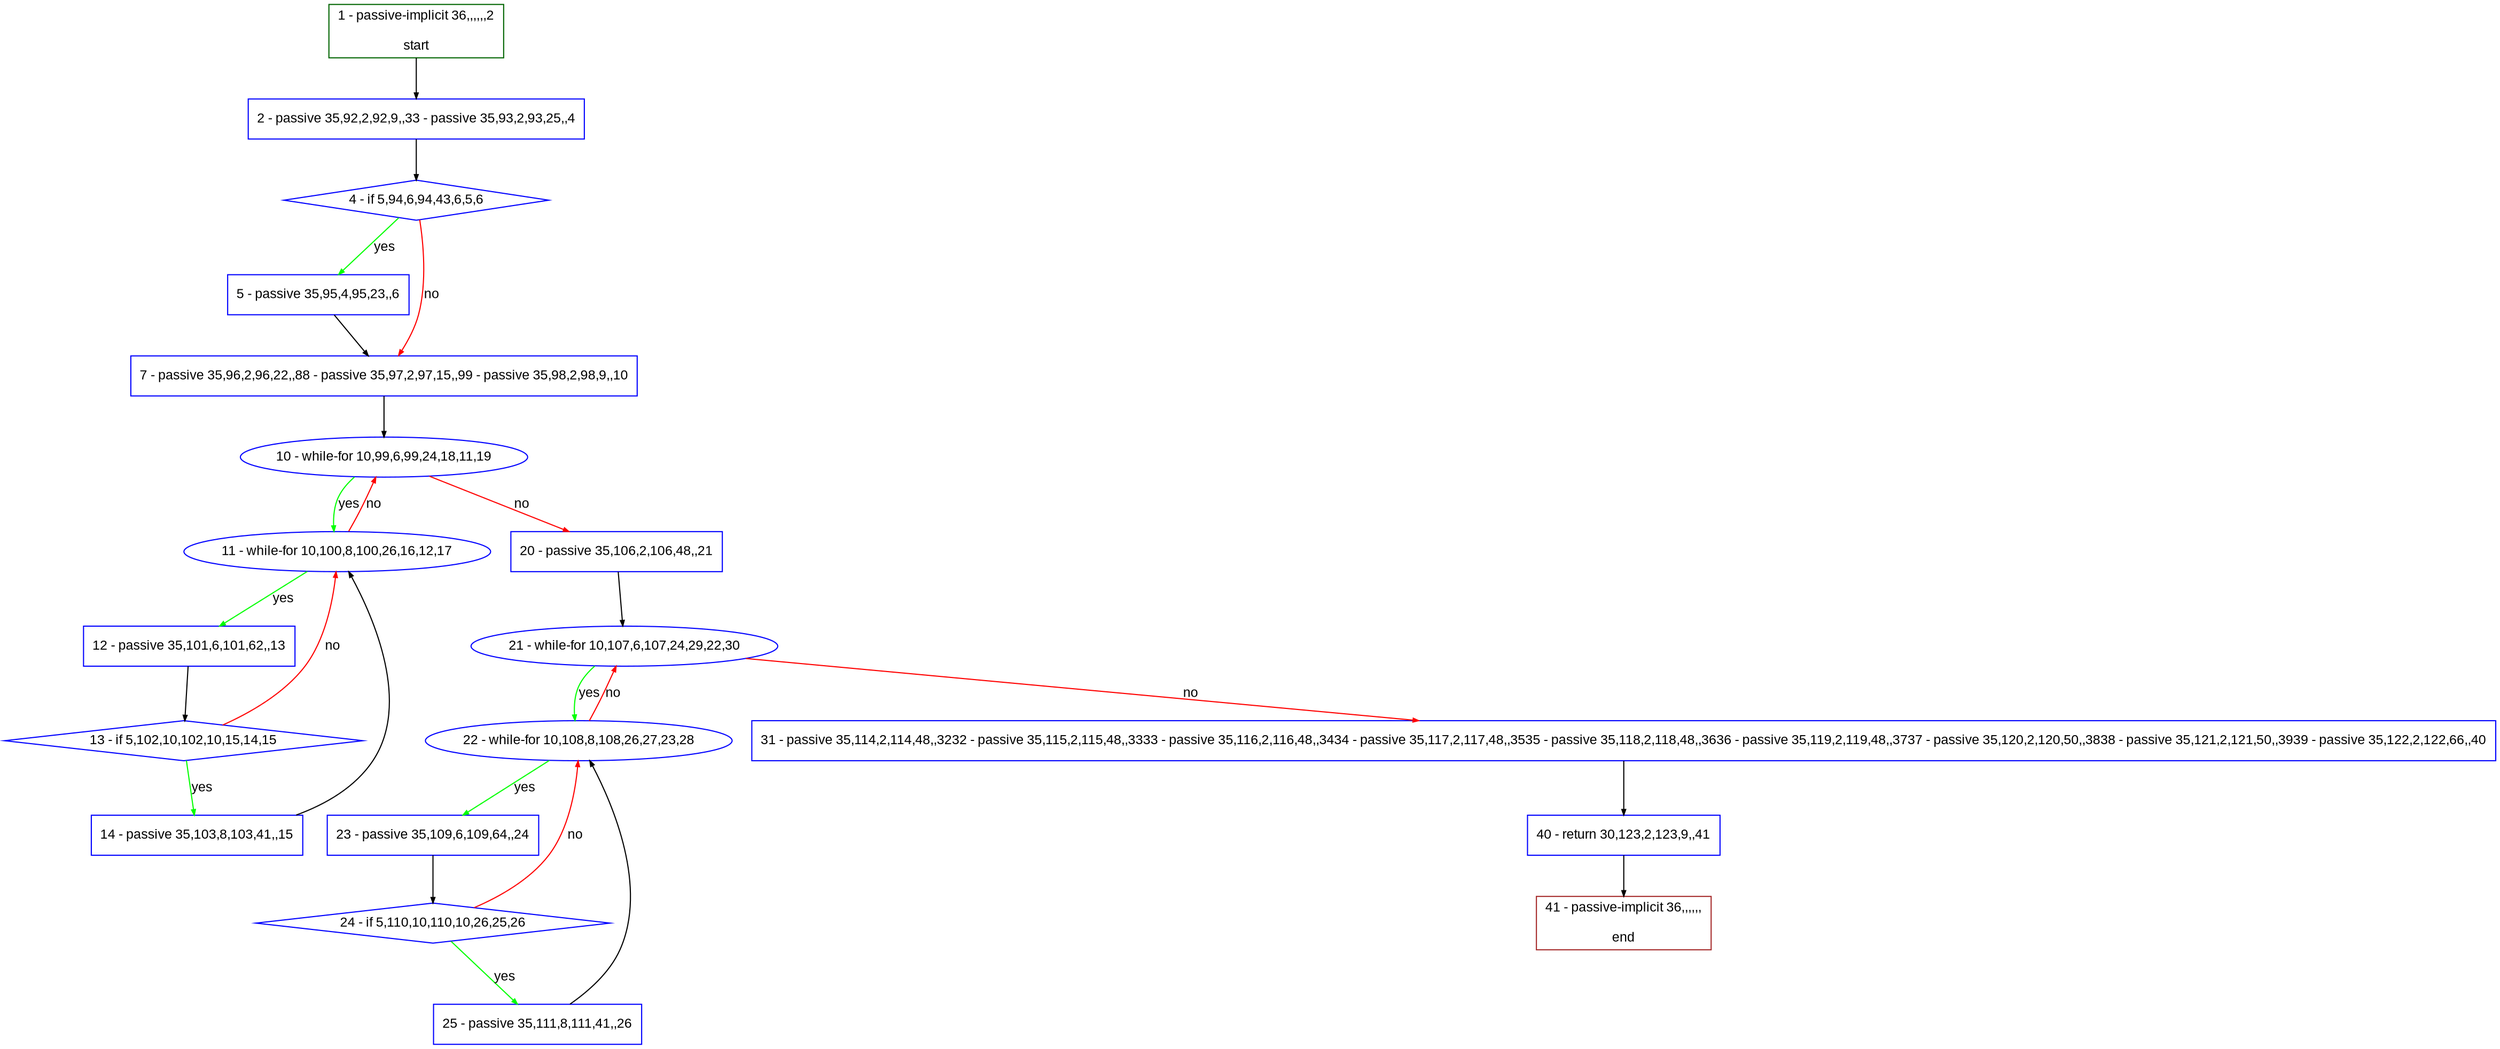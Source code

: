 digraph "" {
  graph [pack="true", label="", fontsize="12", packmode="clust", fontname="Arial", fillcolor="#FFFFCC", bgcolor="white", style="rounded,filled", compound="true"];
  node [node_initialized="no", label="", color="grey", fontsize="12", fillcolor="white", fontname="Arial", style="filled", shape="rectangle", compound="true", fixedsize="false"];
  edge [fontcolor="black", arrowhead="normal", arrowtail="none", arrowsize="0.5", ltail="", label="", color="black", fontsize="12", lhead="", fontname="Arial", dir="forward", compound="true"];
  __N1 [label="2 - passive 35,92,2,92,9,,33 - passive 35,93,2,93,25,,4", color="#0000ff", fillcolor="#ffffff", style="filled", shape="box"];
  __N2 [label="1 - passive-implicit 36,,,,,,2\n\nstart", color="#006400", fillcolor="#ffffff", style="filled", shape="box"];
  __N3 [label="4 - if 5,94,6,94,43,6,5,6", color="#0000ff", fillcolor="#ffffff", style="filled", shape="diamond"];
  __N4 [label="5 - passive 35,95,4,95,23,,6", color="#0000ff", fillcolor="#ffffff", style="filled", shape="box"];
  __N5 [label="7 - passive 35,96,2,96,22,,88 - passive 35,97,2,97,15,,99 - passive 35,98,2,98,9,,10", color="#0000ff", fillcolor="#ffffff", style="filled", shape="box"];
  __N6 [label="10 - while-for 10,99,6,99,24,18,11,19", color="#0000ff", fillcolor="#ffffff", style="filled", shape="oval"];
  __N7 [label="11 - while-for 10,100,8,100,26,16,12,17", color="#0000ff", fillcolor="#ffffff", style="filled", shape="oval"];
  __N8 [label="20 - passive 35,106,2,106,48,,21", color="#0000ff", fillcolor="#ffffff", style="filled", shape="box"];
  __N9 [label="12 - passive 35,101,6,101,62,,13", color="#0000ff", fillcolor="#ffffff", style="filled", shape="box"];
  __N10 [label="13 - if 5,102,10,102,10,15,14,15", color="#0000ff", fillcolor="#ffffff", style="filled", shape="diamond"];
  __N11 [label="14 - passive 35,103,8,103,41,,15", color="#0000ff", fillcolor="#ffffff", style="filled", shape="box"];
  __N12 [label="21 - while-for 10,107,6,107,24,29,22,30", color="#0000ff", fillcolor="#ffffff", style="filled", shape="oval"];
  __N13 [label="22 - while-for 10,108,8,108,26,27,23,28", color="#0000ff", fillcolor="#ffffff", style="filled", shape="oval"];
  __N14 [label="31 - passive 35,114,2,114,48,,3232 - passive 35,115,2,115,48,,3333 - passive 35,116,2,116,48,,3434 - passive 35,117,2,117,48,,3535 - passive 35,118,2,118,48,,3636 - passive 35,119,2,119,48,,3737 - passive 35,120,2,120,50,,3838 - passive 35,121,2,121,50,,3939 - passive 35,122,2,122,66,,40", color="#0000ff", fillcolor="#ffffff", style="filled", shape="box"];
  __N15 [label="23 - passive 35,109,6,109,64,,24", color="#0000ff", fillcolor="#ffffff", style="filled", shape="box"];
  __N16 [label="24 - if 5,110,10,110,10,26,25,26", color="#0000ff", fillcolor="#ffffff", style="filled", shape="diamond"];
  __N17 [label="25 - passive 35,111,8,111,41,,26", color="#0000ff", fillcolor="#ffffff", style="filled", shape="box"];
  __N18 [label="40 - return 30,123,2,123,9,,41", color="#0000ff", fillcolor="#ffffff", style="filled", shape="box"];
  __N19 [label="41 - passive-implicit 36,,,,,,\n\nend", color="#a52a2a", fillcolor="#ffffff", style="filled", shape="box"];
  __N2 -> __N1 [arrowhead="normal", arrowtail="none", color="#000000", label="", dir="forward"];
  __N1 -> __N3 [arrowhead="normal", arrowtail="none", color="#000000", label="", dir="forward"];
  __N3 -> __N4 [arrowhead="normal", arrowtail="none", color="#00ff00", label="yes", dir="forward"];
  __N3 -> __N5 [arrowhead="normal", arrowtail="none", color="#ff0000", label="no", dir="forward"];
  __N4 -> __N5 [arrowhead="normal", arrowtail="none", color="#000000", label="", dir="forward"];
  __N5 -> __N6 [arrowhead="normal", arrowtail="none", color="#000000", label="", dir="forward"];
  __N6 -> __N7 [arrowhead="normal", arrowtail="none", color="#00ff00", label="yes", dir="forward"];
  __N7 -> __N6 [arrowhead="normal", arrowtail="none", color="#ff0000", label="no", dir="forward"];
  __N6 -> __N8 [arrowhead="normal", arrowtail="none", color="#ff0000", label="no", dir="forward"];
  __N7 -> __N9 [arrowhead="normal", arrowtail="none", color="#00ff00", label="yes", dir="forward"];
  __N9 -> __N10 [arrowhead="normal", arrowtail="none", color="#000000", label="", dir="forward"];
  __N10 -> __N7 [arrowhead="normal", arrowtail="none", color="#ff0000", label="no", dir="forward"];
  __N10 -> __N11 [arrowhead="normal", arrowtail="none", color="#00ff00", label="yes", dir="forward"];
  __N11 -> __N7 [arrowhead="normal", arrowtail="none", color="#000000", label="", dir="forward"];
  __N8 -> __N12 [arrowhead="normal", arrowtail="none", color="#000000", label="", dir="forward"];
  __N12 -> __N13 [arrowhead="normal", arrowtail="none", color="#00ff00", label="yes", dir="forward"];
  __N13 -> __N12 [arrowhead="normal", arrowtail="none", color="#ff0000", label="no", dir="forward"];
  __N12 -> __N14 [arrowhead="normal", arrowtail="none", color="#ff0000", label="no", dir="forward"];
  __N13 -> __N15 [arrowhead="normal", arrowtail="none", color="#00ff00", label="yes", dir="forward"];
  __N15 -> __N16 [arrowhead="normal", arrowtail="none", color="#000000", label="", dir="forward"];
  __N16 -> __N13 [arrowhead="normal", arrowtail="none", color="#ff0000", label="no", dir="forward"];
  __N16 -> __N17 [arrowhead="normal", arrowtail="none", color="#00ff00", label="yes", dir="forward"];
  __N17 -> __N13 [arrowhead="normal", arrowtail="none", color="#000000", label="", dir="forward"];
  __N14 -> __N18 [arrowhead="normal", arrowtail="none", color="#000000", label="", dir="forward"];
  __N18 -> __N19 [arrowhead="normal", arrowtail="none", color="#000000", label="", dir="forward"];
}
